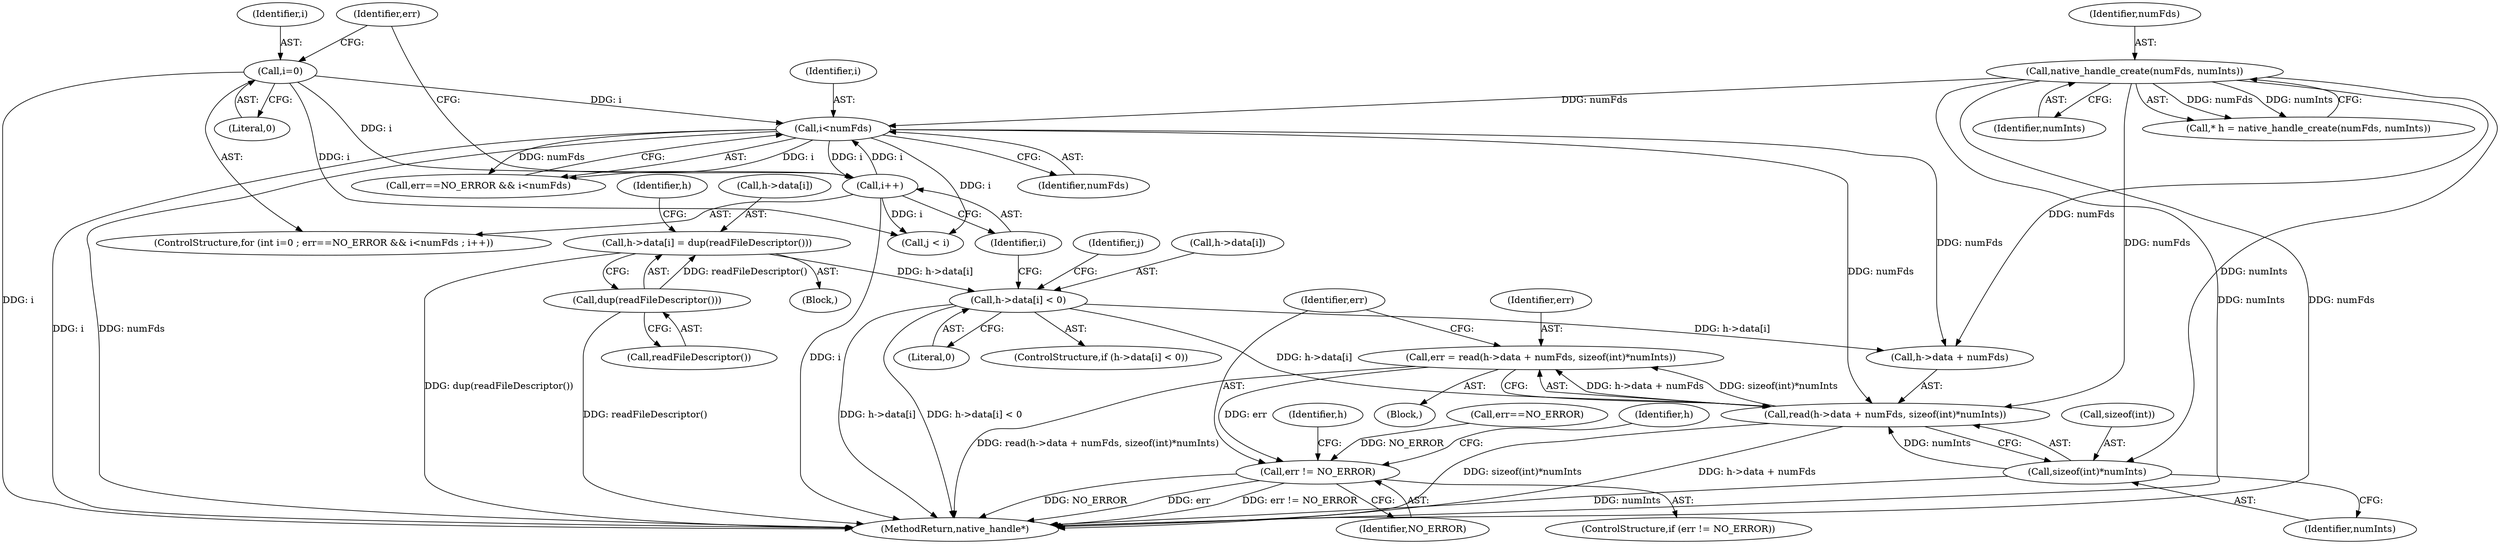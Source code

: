 digraph "0_Android_54cb02ad733fb71b1bdf78590428817fb780aff8@API" {
"1000192" [label="(Call,err = read(h->data + numFds, sizeof(int)*numInts))"];
"1000194" [label="(Call,read(h->data + numFds, sizeof(int)*numInts))"];
"1000163" [label="(Call,h->data[i] < 0)"];
"1000154" [label="(Call,h->data[i] = dup(readFileDescriptor()))"];
"1000160" [label="(Call,dup(readFileDescriptor()))"];
"1000148" [label="(Call,i<numFds)"];
"1000141" [label="(Call,i=0)"];
"1000151" [label="(Call,i++)"];
"1000130" [label="(Call,native_handle_create(numFds, numInts))"];
"1000200" [label="(Call,sizeof(int)*numInts)"];
"1000205" [label="(Call,err != NO_ERROR)"];
"1000206" [label="(Identifier,err)"];
"1000130" [label="(Call,native_handle_create(numFds, numInts))"];
"1000142" [label="(Identifier,i)"];
"1000204" [label="(ControlStructure,if (err != NO_ERROR))"];
"1000101" [label="(Block,)"];
"1000145" [label="(Call,err==NO_ERROR)"];
"1000163" [label="(Call,h->data[i] < 0)"];
"1000151" [label="(Call,i++)"];
"1000144" [label="(Call,err==NO_ERROR && i<numFds)"];
"1000194" [label="(Call,read(h->data + numFds, sizeof(int)*numInts))"];
"1000166" [label="(Identifier,h)"];
"1000205" [label="(Call,err != NO_ERROR)"];
"1000174" [label="(Identifier,j)"];
"1000207" [label="(Identifier,NO_ERROR)"];
"1000141" [label="(Call,i=0)"];
"1000193" [label="(Identifier,err)"];
"1000176" [label="(Call,j < i)"];
"1000152" [label="(Identifier,i)"];
"1000150" [label="(Identifier,numFds)"];
"1000131" [label="(Identifier,numFds)"];
"1000200" [label="(Call,sizeof(int)*numInts)"];
"1000128" [label="(Call,* h = native_handle_create(numFds, numInts))"];
"1000149" [label="(Identifier,i)"];
"1000192" [label="(Call,err = read(h->data + numFds, sizeof(int)*numInts))"];
"1000161" [label="(Call,readFileDescriptor())"];
"1000195" [label="(Call,h->data + numFds)"];
"1000210" [label="(Identifier,h)"];
"1000217" [label="(Identifier,h)"];
"1000218" [label="(MethodReturn,native_handle*)"];
"1000201" [label="(Call,sizeof(int))"];
"1000203" [label="(Identifier,numInts)"];
"1000148" [label="(Call,i<numFds)"];
"1000155" [label="(Call,h->data[i])"];
"1000169" [label="(Literal,0)"];
"1000164" [label="(Call,h->data[i])"];
"1000162" [label="(ControlStructure,if (h->data[i] < 0))"];
"1000154" [label="(Call,h->data[i] = dup(readFileDescriptor()))"];
"1000160" [label="(Call,dup(readFileDescriptor()))"];
"1000139" [label="(ControlStructure,for (int i=0 ; err==NO_ERROR && i<numFds ; i++))"];
"1000143" [label="(Literal,0)"];
"1000146" [label="(Identifier,err)"];
"1000132" [label="(Identifier,numInts)"];
"1000153" [label="(Block,)"];
"1000192" -> "1000101"  [label="AST: "];
"1000192" -> "1000194"  [label="CFG: "];
"1000193" -> "1000192"  [label="AST: "];
"1000194" -> "1000192"  [label="AST: "];
"1000206" -> "1000192"  [label="CFG: "];
"1000192" -> "1000218"  [label="DDG: read(h->data + numFds, sizeof(int)*numInts)"];
"1000194" -> "1000192"  [label="DDG: h->data + numFds"];
"1000194" -> "1000192"  [label="DDG: sizeof(int)*numInts"];
"1000192" -> "1000205"  [label="DDG: err"];
"1000194" -> "1000200"  [label="CFG: "];
"1000195" -> "1000194"  [label="AST: "];
"1000200" -> "1000194"  [label="AST: "];
"1000194" -> "1000218"  [label="DDG: sizeof(int)*numInts"];
"1000194" -> "1000218"  [label="DDG: h->data + numFds"];
"1000163" -> "1000194"  [label="DDG: h->data[i]"];
"1000148" -> "1000194"  [label="DDG: numFds"];
"1000130" -> "1000194"  [label="DDG: numFds"];
"1000200" -> "1000194"  [label="DDG: numInts"];
"1000163" -> "1000162"  [label="AST: "];
"1000163" -> "1000169"  [label="CFG: "];
"1000164" -> "1000163"  [label="AST: "];
"1000169" -> "1000163"  [label="AST: "];
"1000174" -> "1000163"  [label="CFG: "];
"1000152" -> "1000163"  [label="CFG: "];
"1000163" -> "1000218"  [label="DDG: h->data[i]"];
"1000163" -> "1000218"  [label="DDG: h->data[i] < 0"];
"1000154" -> "1000163"  [label="DDG: h->data[i]"];
"1000163" -> "1000195"  [label="DDG: h->data[i]"];
"1000154" -> "1000153"  [label="AST: "];
"1000154" -> "1000160"  [label="CFG: "];
"1000155" -> "1000154"  [label="AST: "];
"1000160" -> "1000154"  [label="AST: "];
"1000166" -> "1000154"  [label="CFG: "];
"1000154" -> "1000218"  [label="DDG: dup(readFileDescriptor())"];
"1000160" -> "1000154"  [label="DDG: readFileDescriptor()"];
"1000160" -> "1000161"  [label="CFG: "];
"1000161" -> "1000160"  [label="AST: "];
"1000160" -> "1000218"  [label="DDG: readFileDescriptor()"];
"1000148" -> "1000144"  [label="AST: "];
"1000148" -> "1000150"  [label="CFG: "];
"1000149" -> "1000148"  [label="AST: "];
"1000150" -> "1000148"  [label="AST: "];
"1000144" -> "1000148"  [label="CFG: "];
"1000148" -> "1000218"  [label="DDG: i"];
"1000148" -> "1000218"  [label="DDG: numFds"];
"1000148" -> "1000144"  [label="DDG: i"];
"1000148" -> "1000144"  [label="DDG: numFds"];
"1000141" -> "1000148"  [label="DDG: i"];
"1000151" -> "1000148"  [label="DDG: i"];
"1000130" -> "1000148"  [label="DDG: numFds"];
"1000148" -> "1000151"  [label="DDG: i"];
"1000148" -> "1000176"  [label="DDG: i"];
"1000148" -> "1000195"  [label="DDG: numFds"];
"1000141" -> "1000139"  [label="AST: "];
"1000141" -> "1000143"  [label="CFG: "];
"1000142" -> "1000141"  [label="AST: "];
"1000143" -> "1000141"  [label="AST: "];
"1000146" -> "1000141"  [label="CFG: "];
"1000141" -> "1000218"  [label="DDG: i"];
"1000141" -> "1000151"  [label="DDG: i"];
"1000141" -> "1000176"  [label="DDG: i"];
"1000151" -> "1000139"  [label="AST: "];
"1000151" -> "1000152"  [label="CFG: "];
"1000152" -> "1000151"  [label="AST: "];
"1000146" -> "1000151"  [label="CFG: "];
"1000151" -> "1000218"  [label="DDG: i"];
"1000151" -> "1000176"  [label="DDG: i"];
"1000130" -> "1000128"  [label="AST: "];
"1000130" -> "1000132"  [label="CFG: "];
"1000131" -> "1000130"  [label="AST: "];
"1000132" -> "1000130"  [label="AST: "];
"1000128" -> "1000130"  [label="CFG: "];
"1000130" -> "1000218"  [label="DDG: numInts"];
"1000130" -> "1000218"  [label="DDG: numFds"];
"1000130" -> "1000128"  [label="DDG: numFds"];
"1000130" -> "1000128"  [label="DDG: numInts"];
"1000130" -> "1000195"  [label="DDG: numFds"];
"1000130" -> "1000200"  [label="DDG: numInts"];
"1000200" -> "1000203"  [label="CFG: "];
"1000201" -> "1000200"  [label="AST: "];
"1000203" -> "1000200"  [label="AST: "];
"1000200" -> "1000218"  [label="DDG: numInts"];
"1000205" -> "1000204"  [label="AST: "];
"1000205" -> "1000207"  [label="CFG: "];
"1000206" -> "1000205"  [label="AST: "];
"1000207" -> "1000205"  [label="AST: "];
"1000210" -> "1000205"  [label="CFG: "];
"1000217" -> "1000205"  [label="CFG: "];
"1000205" -> "1000218"  [label="DDG: NO_ERROR"];
"1000205" -> "1000218"  [label="DDG: err"];
"1000205" -> "1000218"  [label="DDG: err != NO_ERROR"];
"1000145" -> "1000205"  [label="DDG: NO_ERROR"];
}
